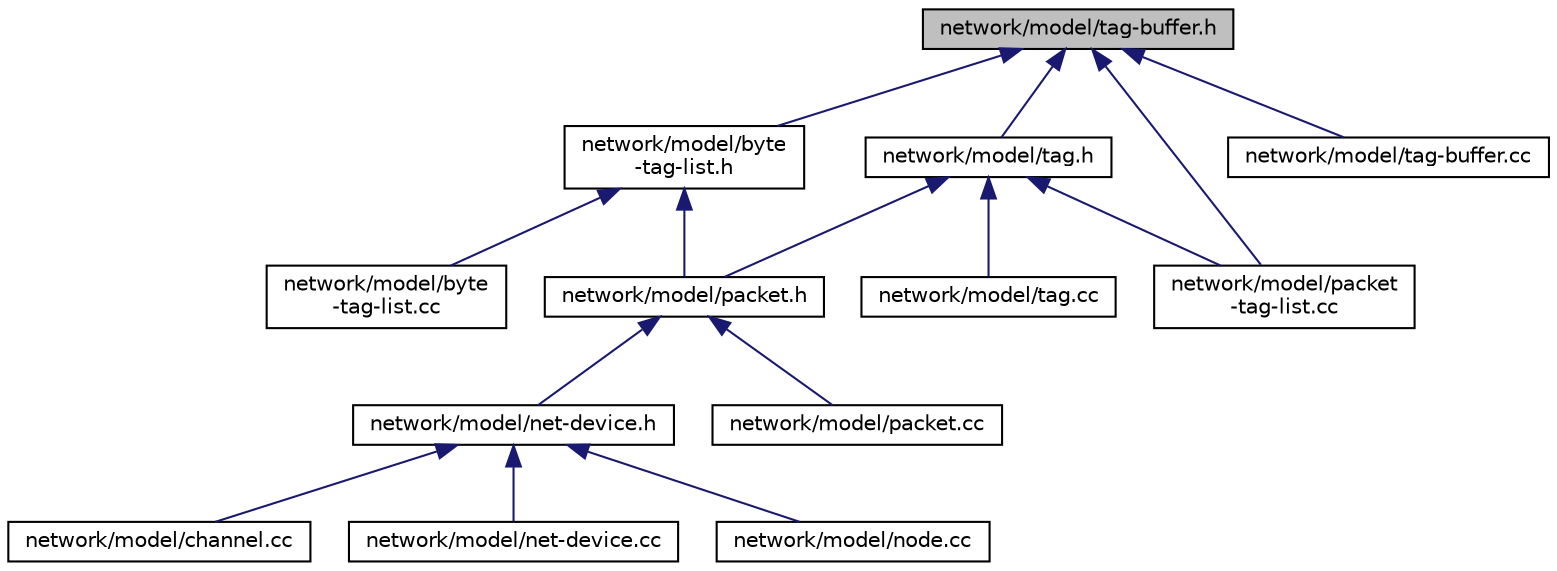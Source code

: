 digraph "network/model/tag-buffer.h"
{
  edge [fontname="Helvetica",fontsize="10",labelfontname="Helvetica",labelfontsize="10"];
  node [fontname="Helvetica",fontsize="10",shape=record];
  Node1 [label="network/model/tag-buffer.h",height=0.2,width=0.4,color="black", fillcolor="grey75", style="filled", fontcolor="black"];
  Node1 -> Node2 [dir="back",color="midnightblue",fontsize="10",style="solid"];
  Node2 [label="network/model/byte\l-tag-list.h",height=0.2,width=0.4,color="black", fillcolor="white", style="filled",URL="$d6/dc7/byte-tag-list_8h.html"];
  Node2 -> Node3 [dir="back",color="midnightblue",fontsize="10",style="solid"];
  Node3 [label="network/model/byte\l-tag-list.cc",height=0.2,width=0.4,color="black", fillcolor="white", style="filled",URL="$d9/da0/byte-tag-list_8cc.html"];
  Node2 -> Node4 [dir="back",color="midnightblue",fontsize="10",style="solid"];
  Node4 [label="network/model/packet.h",height=0.2,width=0.4,color="black", fillcolor="white", style="filled",URL="$d3/d76/packet_8h.html"];
  Node4 -> Node5 [dir="back",color="midnightblue",fontsize="10",style="solid"];
  Node5 [label="network/model/net-device.h",height=0.2,width=0.4,color="black", fillcolor="white", style="filled",URL="$d5/dd3/net-device_8h.html"];
  Node5 -> Node6 [dir="back",color="midnightblue",fontsize="10",style="solid"];
  Node6 [label="network/model/channel.cc",height=0.2,width=0.4,color="black", fillcolor="white", style="filled",URL="$d5/ddb/channel_8cc.html"];
  Node5 -> Node7 [dir="back",color="midnightblue",fontsize="10",style="solid"];
  Node7 [label="network/model/net-device.cc",height=0.2,width=0.4,color="black", fillcolor="white", style="filled",URL="$d5/def/net-device_8cc.html"];
  Node5 -> Node8 [dir="back",color="midnightblue",fontsize="10",style="solid"];
  Node8 [label="network/model/node.cc",height=0.2,width=0.4,color="black", fillcolor="white", style="filled",URL="$dc/dfd/node_8cc.html"];
  Node4 -> Node9 [dir="back",color="midnightblue",fontsize="10",style="solid"];
  Node9 [label="network/model/packet.cc",height=0.2,width=0.4,color="black", fillcolor="white", style="filled",URL="$d0/d7e/packet_8cc.html"];
  Node1 -> Node10 [dir="back",color="midnightblue",fontsize="10",style="solid"];
  Node10 [label="network/model/tag.h",height=0.2,width=0.4,color="black", fillcolor="white", style="filled",URL="$d2/dcd/tag_8h.html"];
  Node10 -> Node4 [dir="back",color="midnightblue",fontsize="10",style="solid"];
  Node10 -> Node11 [dir="back",color="midnightblue",fontsize="10",style="solid"];
  Node11 [label="network/model/packet\l-tag-list.cc",height=0.2,width=0.4,color="black", fillcolor="white", style="filled",URL="$d2/dc3/packet-tag-list_8cc.html",tooltip="Implements a linked list of Packet tags, including copy-on-write semantics. "];
  Node10 -> Node12 [dir="back",color="midnightblue",fontsize="10",style="solid"];
  Node12 [label="network/model/tag.cc",height=0.2,width=0.4,color="black", fillcolor="white", style="filled",URL="$de/d88/tag_8cc.html"];
  Node1 -> Node11 [dir="back",color="midnightblue",fontsize="10",style="solid"];
  Node1 -> Node13 [dir="back",color="midnightblue",fontsize="10",style="solid"];
  Node13 [label="network/model/tag-buffer.cc",height=0.2,width=0.4,color="black", fillcolor="white", style="filled",URL="$d1/de1/tag-buffer_8cc.html"];
}
